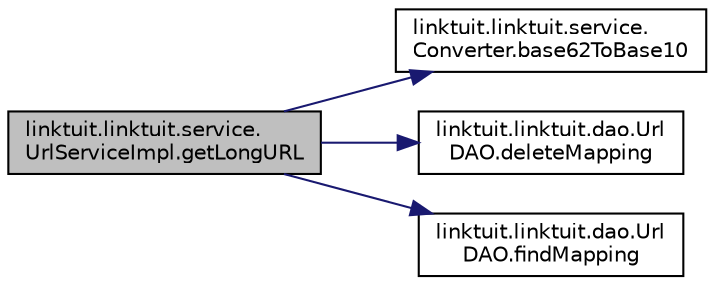 digraph "linktuit.linktuit.service.UrlServiceImpl.getLongURL"
{
 // LATEX_PDF_SIZE
  edge [fontname="Helvetica",fontsize="10",labelfontname="Helvetica",labelfontsize="10"];
  node [fontname="Helvetica",fontsize="10",shape=record];
  rankdir="LR";
  Node1 [label="linktuit.linktuit.service.\lUrlServiceImpl.getLongURL",height=0.2,width=0.4,color="black", fillcolor="grey75", style="filled", fontcolor="black",tooltip=" "];
  Node1 -> Node2 [color="midnightblue",fontsize="10",style="solid",fontname="Helvetica"];
  Node2 [label="linktuit.linktuit.service.\lConverter.base62ToBase10",height=0.2,width=0.4,color="black", fillcolor="white", style="filled",URL="$classlinktuit_1_1linktuit_1_1service_1_1_converter.html#a14944aa2f83021fbcf5dd634b67d75d6",tooltip=" "];
  Node1 -> Node3 [color="midnightblue",fontsize="10",style="solid",fontname="Helvetica"];
  Node3 [label="linktuit.linktuit.dao.Url\lDAO.deleteMapping",height=0.2,width=0.4,color="black", fillcolor="white", style="filled",URL="$interfacelinktuit_1_1linktuit_1_1dao_1_1_url_d_a_o.html#a8a18cd5fc9565b3b2520bf90208aaa74",tooltip=" "];
  Node1 -> Node4 [color="midnightblue",fontsize="10",style="solid",fontname="Helvetica"];
  Node4 [label="linktuit.linktuit.dao.Url\lDAO.findMapping",height=0.2,width=0.4,color="black", fillcolor="white", style="filled",URL="$interfacelinktuit_1_1linktuit_1_1dao_1_1_url_d_a_o.html#afc796202b5be7e3b65c367133696dbe7",tooltip=" "];
}
